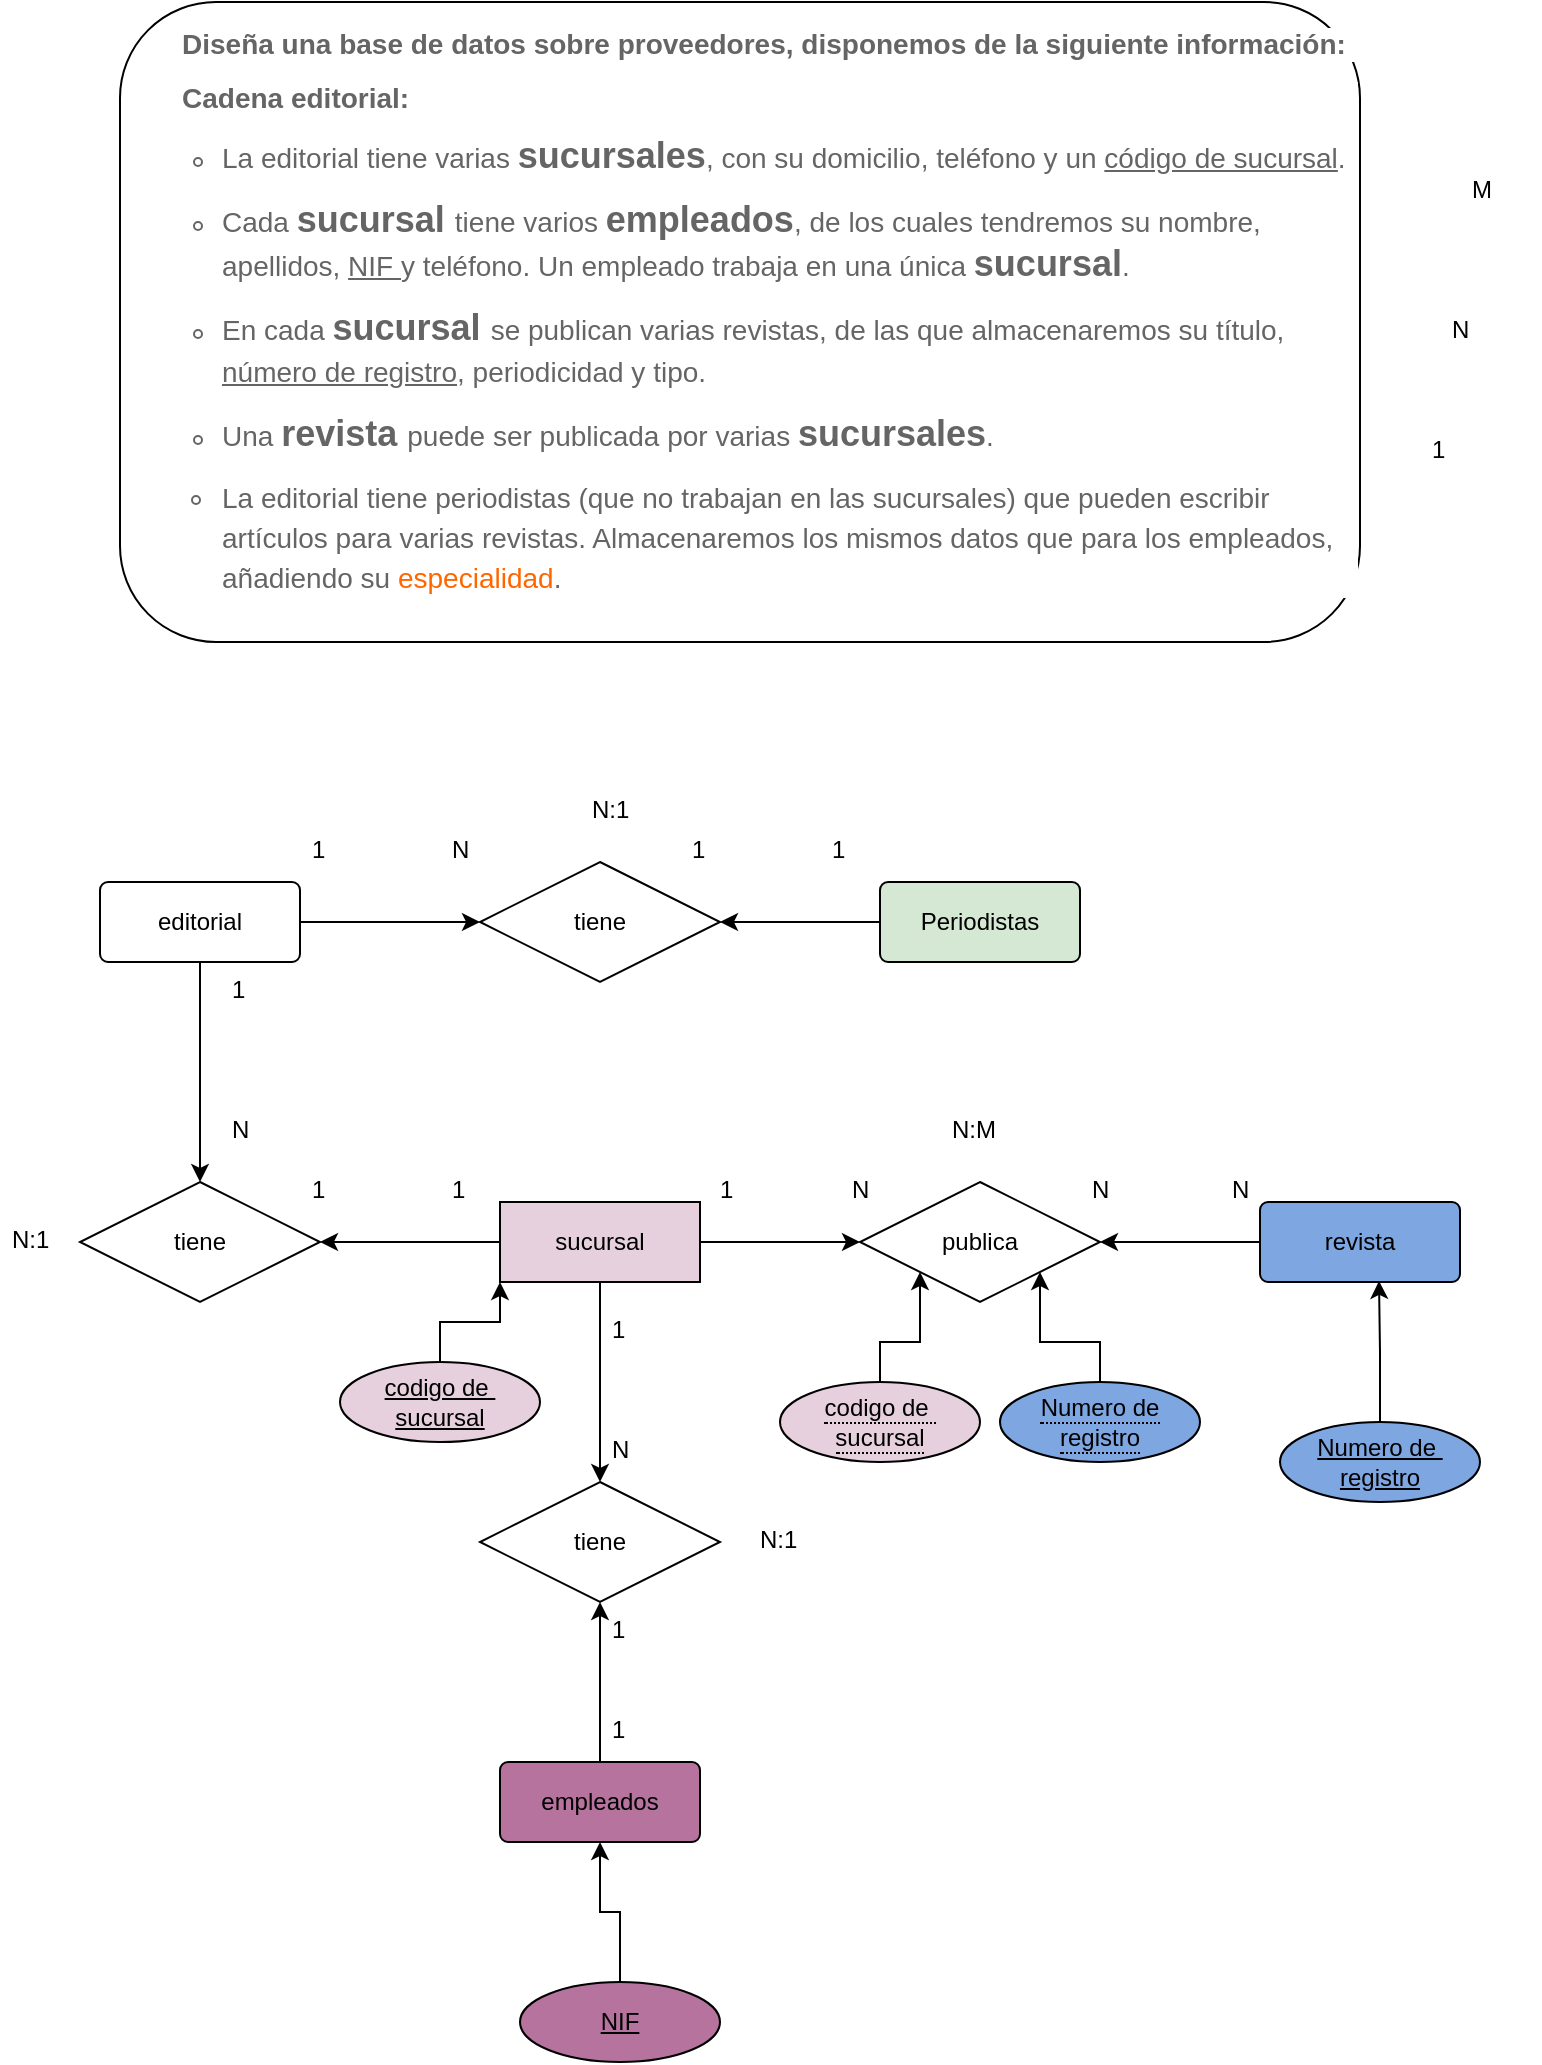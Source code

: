 <mxfile version="21.7.5" type="github">
  <diagram name="Page-1" id="VIYhORaKEfhmIQVhgsaw">
    <mxGraphModel dx="1793" dy="948" grid="1" gridSize="10" guides="1" tooltips="1" connect="1" arrows="1" fold="1" page="1" pageScale="1" pageWidth="827" pageHeight="1169" math="0" shadow="0">
      <root>
        <mxCell id="0" />
        <mxCell id="1" parent="0" />
        <mxCell id="52c86dPeq3qlj9z_Wnzl-1" value="&lt;p style=&quot;margin: 0px 0px 10px 30px; color: rgb(101, 101, 101); font-family: &amp;quot;Source Sans 3&amp;quot;, sans-serif; text-align: left; background-color: rgb(255, 255, 255); font-size: 14px;&quot; dir=&quot;ltr&quot;&gt;&lt;strong&gt;Diseña una base de datos sobre proveedores, disponemos de la siguiente información:&lt;/strong&gt;&lt;/p&gt;&lt;p style=&quot;margin: 0px 0px 10px 30px; color: rgb(101, 101, 101); font-family: &amp;quot;Source Sans 3&amp;quot;, sans-serif; text-align: left; background-color: rgb(255, 255, 255); font-size: 14px;&quot; dir=&quot;ltr&quot;&gt;&lt;/p&gt;&lt;p style=&quot;margin: 0px 0px 10px 30px; color: rgb(101, 101, 101); font-family: &amp;quot;Source Sans 3&amp;quot;, sans-serif; text-align: left; background-color: rgb(255, 255, 255); font-size: 14px;&quot; dir=&quot;ltr&quot;&gt;&lt;strong&gt;Cadena editorial:&lt;/strong&gt;&lt;/p&gt;&lt;ul style=&quot;padding: 0px; margin: 0px 0px 10px 25px; color: rgb(101, 101, 101); font-family: &amp;quot;Source Sans 3&amp;quot;, sans-serif; text-align: left; background-color: rgb(255, 255, 255);&quot; id=&quot;yui_3_17_2_1_1695168816416_113&quot;&gt;&lt;li style=&quot;line-height: 20px; list-style-type: none;&quot; id=&quot;yui_3_17_2_1_1695168816416_112&quot;&gt;&lt;ul style=&quot;padding: 0px; margin: 0px 0px 0px 25px;&quot; id=&quot;yui_3_17_2_1_1695168816416_111&quot;&gt;&lt;li style=&quot;line-height: 20px;&quot; aria-level=&quot;1&quot; dir=&quot;ltr&quot;&gt;&lt;p style=&quot;margin: 0px 0px 10px;&quot; role=&quot;presentation&quot; dir=&quot;ltr&quot;&gt;&lt;span style=&quot;font-size: 14px;&quot;&gt;La editorial tiene varias &lt;/span&gt;&lt;b style=&quot;&quot;&gt;&lt;font style=&quot;font-size: 18px;&quot;&gt;sucursales&lt;/font&gt;&lt;/b&gt;&lt;span style=&quot;font-size: 14px;&quot;&gt;, con su domicilio, teléfono y un &lt;u&gt;código de sucursal&lt;/u&gt;.&lt;/span&gt;&lt;/p&gt;&lt;/li&gt;&lt;li style=&quot;line-height: 20px;&quot; aria-level=&quot;1&quot; dir=&quot;ltr&quot;&gt;&lt;p style=&quot;margin: 0px 0px 10px;&quot; role=&quot;presentation&quot; dir=&quot;ltr&quot;&gt;&lt;span style=&quot;font-size: 14px;&quot;&gt;Cada &lt;/span&gt;&lt;font style=&quot;font-size: 18px;&quot;&gt;&lt;b&gt;sucursal&lt;/b&gt; &lt;/font&gt;&lt;span style=&quot;font-size: 14px;&quot;&gt;tiene varios &lt;/span&gt;&lt;b style=&quot;&quot;&gt;&lt;font style=&quot;font-size: 18px;&quot;&gt;empleados&lt;/font&gt;&lt;/b&gt;&lt;span style=&quot;font-size: 14px;&quot;&gt;, de los cuales tendremos su nombre, apellidos, &lt;u&gt;NIF &lt;/u&gt;y teléfono. Un empleado trabaja en una única &lt;/span&gt;&lt;font style=&quot;font-size: 18px;&quot;&gt;&lt;b&gt;sucursal&lt;/b&gt;&lt;/font&gt;&lt;span style=&quot;font-size: 14px;&quot;&gt;.&lt;/span&gt;&lt;/p&gt;&lt;/li&gt;&lt;li style=&quot;line-height: 20px;&quot; aria-level=&quot;1&quot; dir=&quot;ltr&quot;&gt;&lt;p style=&quot;margin: 0px 0px 10px;&quot; role=&quot;presentation&quot; dir=&quot;ltr&quot;&gt;&lt;span style=&quot;font-size: 14px;&quot;&gt;En cada &lt;/span&gt;&lt;font style=&quot;font-size: 18px;&quot;&gt;&lt;b&gt;sucursal &lt;/b&gt;&lt;/font&gt;&lt;span style=&quot;font-size: 14px;&quot;&gt;se publican varias revistas, de las que almacenaremos su título, &lt;u&gt;número de registro&lt;/u&gt;, periodicidad y tipo.&lt;/span&gt;&lt;/p&gt;&lt;/li&gt;&lt;li style=&quot;line-height: 20px;&quot; aria-level=&quot;1&quot; dir=&quot;ltr&quot;&gt;&lt;p style=&quot;margin: 0px 0px 10px;&quot; role=&quot;presentation&quot; dir=&quot;ltr&quot;&gt;&lt;span style=&quot;font-size: 14px;&quot;&gt;Una &lt;/span&gt;&lt;b style=&quot;&quot;&gt;&lt;font style=&quot;font-size: 18px;&quot;&gt;revista &lt;/font&gt;&lt;/b&gt;&lt;span style=&quot;font-size: 14px;&quot;&gt;puede ser publicada por varias &lt;/span&gt;&lt;font style=&quot;font-size: 18px;&quot;&gt;&lt;b&gt;sucursales&lt;/b&gt;&lt;/font&gt;&lt;span style=&quot;font-size: 14px;&quot;&gt;.&lt;/span&gt;&lt;/p&gt;&lt;/li&gt;&lt;li style=&quot;font-size: 14px; line-height: 20px;&quot; id=&quot;yui_3_17_2_1_1695168816416_123&quot; aria-level=&quot;1&quot; dir=&quot;ltr&quot;&gt;&lt;p style=&quot;margin: 0px 0px 10px;&quot; id=&quot;yui_3_17_2_1_1695168816416_122&quot; role=&quot;presentation&quot; dir=&quot;ltr&quot;&gt;La editorial tiene periodistas (que no trabajan en las sucursales) que pueden escribir artículos para varias revistas. Almacenaremos los mismos datos que para los empleados, añadiendo su&amp;nbsp;&lt;a style=&quot;color: rgb(255, 102, 0); text-decoration-line: none;&quot; href=&quot;http://187.217.4.141/~edc/moodle/mod/choice/view.php?id=5516&quot; title=&quot;Especialidad&quot; class=&quot;autolink&quot;&gt;especialidad&lt;/a&gt;.&lt;/p&gt;&lt;/li&gt;&lt;/ul&gt;&lt;/li&gt;&lt;/ul&gt;" style="rounded=1;whiteSpace=wrap;html=1;" vertex="1" parent="1">
          <mxGeometry x="80" y="40" width="620" height="320" as="geometry" />
        </mxCell>
        <mxCell id="52c86dPeq3qlj9z_Wnzl-6" style="edgeStyle=orthogonalEdgeStyle;rounded=0;orthogonalLoop=1;jettySize=auto;html=1;entryX=0.5;entryY=0;entryDx=0;entryDy=0;" edge="1" parent="1" source="52c86dPeq3qlj9z_Wnzl-2" target="52c86dPeq3qlj9z_Wnzl-5">
          <mxGeometry relative="1" as="geometry" />
        </mxCell>
        <mxCell id="52c86dPeq3qlj9z_Wnzl-17" style="edgeStyle=orthogonalEdgeStyle;rounded=0;orthogonalLoop=1;jettySize=auto;html=1;entryX=0;entryY=0.5;entryDx=0;entryDy=0;" edge="1" parent="1" source="52c86dPeq3qlj9z_Wnzl-2" target="52c86dPeq3qlj9z_Wnzl-16">
          <mxGeometry relative="1" as="geometry" />
        </mxCell>
        <mxCell id="52c86dPeq3qlj9z_Wnzl-37" style="edgeStyle=orthogonalEdgeStyle;rounded=0;orthogonalLoop=1;jettySize=auto;html=1;entryX=1;entryY=0.5;entryDx=0;entryDy=0;" edge="1" parent="1" source="52c86dPeq3qlj9z_Wnzl-2" target="52c86dPeq3qlj9z_Wnzl-28">
          <mxGeometry relative="1" as="geometry" />
        </mxCell>
        <mxCell id="52c86dPeq3qlj9z_Wnzl-2" value="sucursal" style="whiteSpace=wrap;html=1;align=center;fillColor=#E6D0DE;" vertex="1" parent="1">
          <mxGeometry x="270" y="640" width="100" height="40" as="geometry" />
        </mxCell>
        <mxCell id="52c86dPeq3qlj9z_Wnzl-20" style="edgeStyle=orthogonalEdgeStyle;rounded=0;orthogonalLoop=1;jettySize=auto;html=1;entryX=1;entryY=0.5;entryDx=0;entryDy=0;" edge="1" parent="1" source="52c86dPeq3qlj9z_Wnzl-3" target="52c86dPeq3qlj9z_Wnzl-16">
          <mxGeometry relative="1" as="geometry" />
        </mxCell>
        <mxCell id="52c86dPeq3qlj9z_Wnzl-3" value="revista" style="rounded=1;arcSize=10;whiteSpace=wrap;html=1;align=center;fillColor=#7EA6E0;" vertex="1" parent="1">
          <mxGeometry x="650" y="640" width="100" height="40" as="geometry" />
        </mxCell>
        <mxCell id="52c86dPeq3qlj9z_Wnzl-14" style="edgeStyle=orthogonalEdgeStyle;rounded=0;orthogonalLoop=1;jettySize=auto;html=1;entryX=0.5;entryY=1;entryDx=0;entryDy=0;" edge="1" parent="1" source="52c86dPeq3qlj9z_Wnzl-4" target="52c86dPeq3qlj9z_Wnzl-5">
          <mxGeometry relative="1" as="geometry" />
        </mxCell>
        <mxCell id="52c86dPeq3qlj9z_Wnzl-4" value="empleados" style="rounded=1;arcSize=10;whiteSpace=wrap;html=1;align=center;fillColor=#B5739D;" vertex="1" parent="1">
          <mxGeometry x="270" y="920" width="100" height="40" as="geometry" />
        </mxCell>
        <mxCell id="52c86dPeq3qlj9z_Wnzl-5" value="tiene" style="shape=rhombus;perimeter=rhombusPerimeter;whiteSpace=wrap;html=1;align=center;" vertex="1" parent="1">
          <mxGeometry x="260" y="780" width="120" height="60" as="geometry" />
        </mxCell>
        <mxCell id="52c86dPeq3qlj9z_Wnzl-7" value="1" style="text;strokeColor=none;fillColor=none;spacingLeft=4;spacingRight=4;overflow=hidden;rotatable=0;points=[[0,0.5],[1,0.5]];portConstraint=eastwest;fontSize=12;whiteSpace=wrap;html=1;" vertex="1" parent="1">
          <mxGeometry x="320" y="890" width="40" height="30" as="geometry" />
        </mxCell>
        <mxCell id="52c86dPeq3qlj9z_Wnzl-8" value="N" style="text;strokeColor=none;fillColor=none;spacingLeft=4;spacingRight=4;overflow=hidden;rotatable=0;points=[[0,0.5],[1,0.5]];portConstraint=eastwest;fontSize=12;whiteSpace=wrap;html=1;" vertex="1" parent="1">
          <mxGeometry x="320" y="750" width="40" height="30" as="geometry" />
        </mxCell>
        <mxCell id="52c86dPeq3qlj9z_Wnzl-9" value="M" style="text;strokeColor=none;fillColor=none;spacingLeft=4;spacingRight=4;overflow=hidden;rotatable=0;points=[[0,0.5],[1,0.5]];portConstraint=eastwest;fontSize=12;whiteSpace=wrap;html=1;" vertex="1" parent="1">
          <mxGeometry x="750" y="120" width="40" height="30" as="geometry" />
        </mxCell>
        <mxCell id="52c86dPeq3qlj9z_Wnzl-10" value="1" style="text;strokeColor=none;fillColor=none;spacingLeft=4;spacingRight=4;overflow=hidden;rotatable=0;points=[[0,0.5],[1,0.5]];portConstraint=eastwest;fontSize=12;whiteSpace=wrap;html=1;" vertex="1" parent="1">
          <mxGeometry x="320" y="690" width="40" height="30" as="geometry" />
        </mxCell>
        <mxCell id="52c86dPeq3qlj9z_Wnzl-11" value="N" style="text;strokeColor=none;fillColor=none;spacingLeft=4;spacingRight=4;overflow=hidden;rotatable=0;points=[[0,0.5],[1,0.5]];portConstraint=eastwest;fontSize=12;whiteSpace=wrap;html=1;" vertex="1" parent="1">
          <mxGeometry x="560" y="620" width="40" height="30" as="geometry" />
        </mxCell>
        <mxCell id="52c86dPeq3qlj9z_Wnzl-13" value="1" style="text;strokeColor=none;fillColor=none;spacingLeft=4;spacingRight=4;overflow=hidden;rotatable=0;points=[[0,0.5],[1,0.5]];portConstraint=eastwest;fontSize=12;whiteSpace=wrap;html=1;" vertex="1" parent="1">
          <mxGeometry x="170" y="450" width="40" height="30" as="geometry" />
        </mxCell>
        <mxCell id="52c86dPeq3qlj9z_Wnzl-15" value="1" style="text;strokeColor=none;fillColor=none;spacingLeft=4;spacingRight=4;overflow=hidden;rotatable=0;points=[[0,0.5],[1,0.5]];portConstraint=eastwest;fontSize=12;whiteSpace=wrap;html=1;" vertex="1" parent="1">
          <mxGeometry x="320" y="840" width="40" height="30" as="geometry" />
        </mxCell>
        <mxCell id="52c86dPeq3qlj9z_Wnzl-16" value="publica" style="shape=rhombus;perimeter=rhombusPerimeter;whiteSpace=wrap;html=1;align=center;" vertex="1" parent="1">
          <mxGeometry x="450" y="630" width="120" height="60" as="geometry" />
        </mxCell>
        <mxCell id="52c86dPeq3qlj9z_Wnzl-18" value="1" style="text;strokeColor=none;fillColor=none;spacingLeft=4;spacingRight=4;overflow=hidden;rotatable=0;points=[[0,0.5],[1,0.5]];portConstraint=eastwest;fontSize=12;whiteSpace=wrap;html=1;" vertex="1" parent="1">
          <mxGeometry x="374" y="620" width="40" height="30" as="geometry" />
        </mxCell>
        <mxCell id="52c86dPeq3qlj9z_Wnzl-19" value="N" style="text;strokeColor=none;fillColor=none;spacingLeft=4;spacingRight=4;overflow=hidden;rotatable=0;points=[[0,0.5],[1,0.5]];portConstraint=eastwest;fontSize=12;whiteSpace=wrap;html=1;" vertex="1" parent="1">
          <mxGeometry x="440" y="620" width="40" height="30" as="geometry" />
        </mxCell>
        <mxCell id="52c86dPeq3qlj9z_Wnzl-21" value="N" style="text;strokeColor=none;fillColor=none;spacingLeft=4;spacingRight=4;overflow=hidden;rotatable=0;points=[[0,0.5],[1,0.5]];portConstraint=eastwest;fontSize=12;whiteSpace=wrap;html=1;" vertex="1" parent="1">
          <mxGeometry x="740" y="190" width="40" height="30" as="geometry" />
        </mxCell>
        <mxCell id="52c86dPeq3qlj9z_Wnzl-25" value="N" style="text;strokeColor=none;fillColor=none;spacingLeft=4;spacingRight=4;overflow=hidden;rotatable=0;points=[[0,0.5],[1,0.5]];portConstraint=eastwest;fontSize=12;whiteSpace=wrap;html=1;" vertex="1" parent="1">
          <mxGeometry x="630" y="620" width="40" height="30" as="geometry" />
        </mxCell>
        <mxCell id="52c86dPeq3qlj9z_Wnzl-30" style="edgeStyle=orthogonalEdgeStyle;rounded=0;orthogonalLoop=1;jettySize=auto;html=1;entryX=0;entryY=0.5;entryDx=0;entryDy=0;" edge="1" parent="1" source="52c86dPeq3qlj9z_Wnzl-27" target="52c86dPeq3qlj9z_Wnzl-29">
          <mxGeometry relative="1" as="geometry" />
        </mxCell>
        <mxCell id="52c86dPeq3qlj9z_Wnzl-33" style="edgeStyle=orthogonalEdgeStyle;rounded=0;orthogonalLoop=1;jettySize=auto;html=1;entryX=0.5;entryY=0;entryDx=0;entryDy=0;" edge="1" parent="1" source="52c86dPeq3qlj9z_Wnzl-27" target="52c86dPeq3qlj9z_Wnzl-28">
          <mxGeometry relative="1" as="geometry" />
        </mxCell>
        <mxCell id="52c86dPeq3qlj9z_Wnzl-27" value="editorial" style="rounded=1;arcSize=10;whiteSpace=wrap;html=1;align=center;" vertex="1" parent="1">
          <mxGeometry x="70" y="480" width="100" height="40" as="geometry" />
        </mxCell>
        <mxCell id="52c86dPeq3qlj9z_Wnzl-28" value="tiene" style="shape=rhombus;perimeter=rhombusPerimeter;whiteSpace=wrap;html=1;align=center;" vertex="1" parent="1">
          <mxGeometry x="60" y="630" width="120" height="60" as="geometry" />
        </mxCell>
        <mxCell id="52c86dPeq3qlj9z_Wnzl-29" value="tiene" style="shape=rhombus;perimeter=rhombusPerimeter;whiteSpace=wrap;html=1;align=center;" vertex="1" parent="1">
          <mxGeometry x="260" y="470" width="120" height="60" as="geometry" />
        </mxCell>
        <mxCell id="52c86dPeq3qlj9z_Wnzl-34" value="1" style="text;strokeColor=none;fillColor=none;spacingLeft=4;spacingRight=4;overflow=hidden;rotatable=0;points=[[0,0.5],[1,0.5]];portConstraint=eastwest;fontSize=12;whiteSpace=wrap;html=1;" vertex="1" parent="1">
          <mxGeometry x="730" y="250" width="40" height="30" as="geometry" />
        </mxCell>
        <mxCell id="52c86dPeq3qlj9z_Wnzl-35" value="1" style="text;strokeColor=none;fillColor=none;spacingLeft=4;spacingRight=4;overflow=hidden;rotatable=0;points=[[0,0.5],[1,0.5]];portConstraint=eastwest;fontSize=12;whiteSpace=wrap;html=1;" vertex="1" parent="1">
          <mxGeometry x="130" y="520" width="40" height="30" as="geometry" />
        </mxCell>
        <mxCell id="52c86dPeq3qlj9z_Wnzl-36" value="N" style="text;strokeColor=none;fillColor=none;spacingLeft=4;spacingRight=4;overflow=hidden;rotatable=0;points=[[0,0.5],[1,0.5]];portConstraint=eastwest;fontSize=12;whiteSpace=wrap;html=1;" vertex="1" parent="1">
          <mxGeometry x="130" y="590" width="40" height="30" as="geometry" />
        </mxCell>
        <mxCell id="52c86dPeq3qlj9z_Wnzl-38" value="1" style="text;strokeColor=none;fillColor=none;spacingLeft=4;spacingRight=4;overflow=hidden;rotatable=0;points=[[0,0.5],[1,0.5]];portConstraint=eastwest;fontSize=12;whiteSpace=wrap;html=1;" vertex="1" parent="1">
          <mxGeometry x="240" y="620" width="40" height="30" as="geometry" />
        </mxCell>
        <mxCell id="52c86dPeq3qlj9z_Wnzl-40" value="1" style="text;strokeColor=none;fillColor=none;spacingLeft=4;spacingRight=4;overflow=hidden;rotatable=0;points=[[0,0.5],[1,0.5]];portConstraint=eastwest;fontSize=12;whiteSpace=wrap;html=1;" vertex="1" parent="1">
          <mxGeometry x="170" y="620" width="40" height="30" as="geometry" />
        </mxCell>
        <mxCell id="52c86dPeq3qlj9z_Wnzl-45" style="edgeStyle=orthogonalEdgeStyle;rounded=0;orthogonalLoop=1;jettySize=auto;html=1;entryX=1;entryY=0.5;entryDx=0;entryDy=0;" edge="1" parent="1" source="52c86dPeq3qlj9z_Wnzl-41" target="52c86dPeq3qlj9z_Wnzl-29">
          <mxGeometry relative="1" as="geometry" />
        </mxCell>
        <mxCell id="52c86dPeq3qlj9z_Wnzl-41" value="Periodistas" style="rounded=1;arcSize=10;whiteSpace=wrap;html=1;align=center;fillColor=#D5E8D4;" vertex="1" parent="1">
          <mxGeometry x="460" y="480" width="100" height="40" as="geometry" />
        </mxCell>
        <mxCell id="52c86dPeq3qlj9z_Wnzl-43" value="N" style="text;strokeColor=none;fillColor=none;spacingLeft=4;spacingRight=4;overflow=hidden;rotatable=0;points=[[0,0.5],[1,0.5]];portConstraint=eastwest;fontSize=12;whiteSpace=wrap;html=1;" vertex="1" parent="1">
          <mxGeometry x="240" y="450" width="40" height="30" as="geometry" />
        </mxCell>
        <mxCell id="52c86dPeq3qlj9z_Wnzl-44" value="1" style="text;strokeColor=none;fillColor=none;spacingLeft=4;spacingRight=4;overflow=hidden;rotatable=0;points=[[0,0.5],[1,0.5]];portConstraint=eastwest;fontSize=12;whiteSpace=wrap;html=1;" vertex="1" parent="1">
          <mxGeometry x="430" y="450" width="40" height="30" as="geometry" />
        </mxCell>
        <mxCell id="52c86dPeq3qlj9z_Wnzl-46" value="1" style="text;strokeColor=none;fillColor=none;spacingLeft=4;spacingRight=4;overflow=hidden;rotatable=0;points=[[0,0.5],[1,0.5]];portConstraint=eastwest;fontSize=12;whiteSpace=wrap;html=1;" vertex="1" parent="1">
          <mxGeometry x="360" y="450" width="40" height="30" as="geometry" />
        </mxCell>
        <mxCell id="52c86dPeq3qlj9z_Wnzl-53" style="edgeStyle=orthogonalEdgeStyle;rounded=0;orthogonalLoop=1;jettySize=auto;html=1;entryX=0.595;entryY=0.987;entryDx=0;entryDy=0;entryPerimeter=0;" edge="1" parent="1" source="52c86dPeq3qlj9z_Wnzl-49" target="52c86dPeq3qlj9z_Wnzl-3">
          <mxGeometry relative="1" as="geometry" />
        </mxCell>
        <mxCell id="52c86dPeq3qlj9z_Wnzl-49" value="Numero de&amp;nbsp;&lt;br&gt;registro" style="ellipse;whiteSpace=wrap;html=1;align=center;fontStyle=4;fillColor=#7EA6E0;" vertex="1" parent="1">
          <mxGeometry x="660" y="750" width="100" height="40" as="geometry" />
        </mxCell>
        <mxCell id="52c86dPeq3qlj9z_Wnzl-52" style="edgeStyle=orthogonalEdgeStyle;rounded=0;orthogonalLoop=1;jettySize=auto;html=1;entryX=0;entryY=1;entryDx=0;entryDy=0;" edge="1" parent="1" source="52c86dPeq3qlj9z_Wnzl-50" target="52c86dPeq3qlj9z_Wnzl-2">
          <mxGeometry relative="1" as="geometry" />
        </mxCell>
        <mxCell id="52c86dPeq3qlj9z_Wnzl-50" value="codigo de&amp;nbsp;&lt;br&gt;sucursal" style="ellipse;whiteSpace=wrap;html=1;align=center;fontStyle=4;fillColor=#E6D0DE;" vertex="1" parent="1">
          <mxGeometry x="190" y="720" width="100" height="40" as="geometry" />
        </mxCell>
        <mxCell id="52c86dPeq3qlj9z_Wnzl-54" style="edgeStyle=orthogonalEdgeStyle;rounded=0;orthogonalLoop=1;jettySize=auto;html=1;" edge="1" parent="1" source="52c86dPeq3qlj9z_Wnzl-51" target="52c86dPeq3qlj9z_Wnzl-4">
          <mxGeometry relative="1" as="geometry" />
        </mxCell>
        <mxCell id="52c86dPeq3qlj9z_Wnzl-51" value="NIF" style="ellipse;whiteSpace=wrap;html=1;align=center;fontStyle=4;fillColor=#B5739D;" vertex="1" parent="1">
          <mxGeometry x="280" y="1030" width="100" height="40" as="geometry" />
        </mxCell>
        <mxCell id="52c86dPeq3qlj9z_Wnzl-55" value="N:1" style="text;strokeColor=none;fillColor=none;spacingLeft=4;spacingRight=4;overflow=hidden;rotatable=0;points=[[0,0.5],[1,0.5]];portConstraint=eastwest;fontSize=12;whiteSpace=wrap;html=1;" vertex="1" parent="1">
          <mxGeometry x="20" y="645" width="40" height="30" as="geometry" />
        </mxCell>
        <mxCell id="52c86dPeq3qlj9z_Wnzl-56" value="N:1" style="text;strokeColor=none;fillColor=none;spacingLeft=4;spacingRight=4;overflow=hidden;rotatable=0;points=[[0,0.5],[1,0.5]];portConstraint=eastwest;fontSize=12;whiteSpace=wrap;html=1;" vertex="1" parent="1">
          <mxGeometry x="310" y="430" width="40" height="30" as="geometry" />
        </mxCell>
        <mxCell id="52c86dPeq3qlj9z_Wnzl-57" value="N:M" style="text;strokeColor=none;fillColor=none;spacingLeft=4;spacingRight=4;overflow=hidden;rotatable=0;points=[[0,0.5],[1,0.5]];portConstraint=eastwest;fontSize=12;whiteSpace=wrap;html=1;" vertex="1" parent="1">
          <mxGeometry x="490" y="590" width="40" height="30" as="geometry" />
        </mxCell>
        <mxCell id="52c86dPeq3qlj9z_Wnzl-58" value="N:1" style="text;strokeColor=none;fillColor=none;spacingLeft=4;spacingRight=4;overflow=hidden;rotatable=0;points=[[0,0.5],[1,0.5]];portConstraint=eastwest;fontSize=12;whiteSpace=wrap;html=1;" vertex="1" parent="1">
          <mxGeometry x="394" y="795" width="40" height="30" as="geometry" />
        </mxCell>
        <mxCell id="52c86dPeq3qlj9z_Wnzl-63" style="edgeStyle=orthogonalEdgeStyle;rounded=0;orthogonalLoop=1;jettySize=auto;html=1;entryX=0;entryY=1;entryDx=0;entryDy=0;" edge="1" parent="1" source="52c86dPeq3qlj9z_Wnzl-59" target="52c86dPeq3qlj9z_Wnzl-16">
          <mxGeometry relative="1" as="geometry" />
        </mxCell>
        <mxCell id="52c86dPeq3qlj9z_Wnzl-59" value="&lt;span style=&quot;border-bottom: 1px dotted&quot;&gt;codigo de&amp;nbsp;&lt;br&gt;sucursal&lt;br&gt;&lt;/span&gt;" style="ellipse;whiteSpace=wrap;html=1;align=center;fillColor=#E6D0DE;" vertex="1" parent="1">
          <mxGeometry x="410" y="730" width="100" height="40" as="geometry" />
        </mxCell>
        <mxCell id="52c86dPeq3qlj9z_Wnzl-62" style="edgeStyle=orthogonalEdgeStyle;rounded=0;orthogonalLoop=1;jettySize=auto;html=1;entryX=1;entryY=1;entryDx=0;entryDy=0;" edge="1" parent="1" source="52c86dPeq3qlj9z_Wnzl-60" target="52c86dPeq3qlj9z_Wnzl-16">
          <mxGeometry relative="1" as="geometry" />
        </mxCell>
        <mxCell id="52c86dPeq3qlj9z_Wnzl-60" value="&lt;span style=&quot;border-bottom: 1px dotted&quot;&gt;Numero de registro&lt;br&gt;&lt;/span&gt;" style="ellipse;whiteSpace=wrap;html=1;align=center;fillColor=#7EA6E0;" vertex="1" parent="1">
          <mxGeometry x="520" y="730" width="100" height="40" as="geometry" />
        </mxCell>
      </root>
    </mxGraphModel>
  </diagram>
</mxfile>
